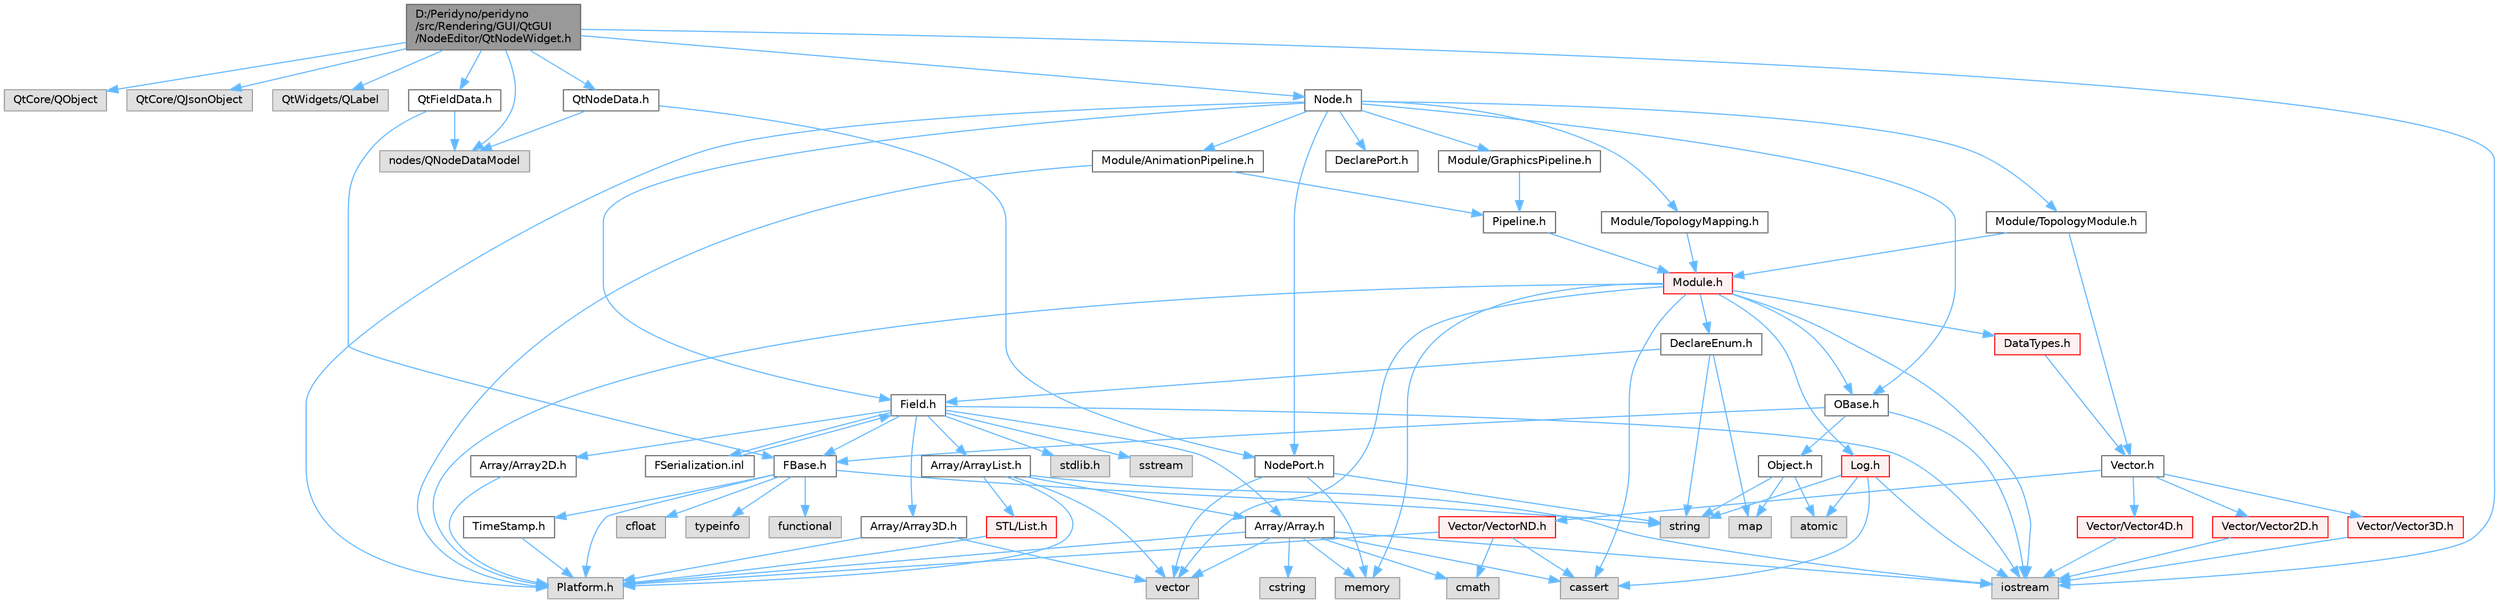 digraph "D:/Peridyno/peridyno/src/Rendering/GUI/QtGUI/NodeEditor/QtNodeWidget.h"
{
 // LATEX_PDF_SIZE
  bgcolor="transparent";
  edge [fontname=Helvetica,fontsize=10,labelfontname=Helvetica,labelfontsize=10];
  node [fontname=Helvetica,fontsize=10,shape=box,height=0.2,width=0.4];
  Node1 [id="Node000001",label="D:/Peridyno/peridyno\l/src/Rendering/GUI/QtGUI\l/NodeEditor/QtNodeWidget.h",height=0.2,width=0.4,color="gray40", fillcolor="grey60", style="filled", fontcolor="black",tooltip=" "];
  Node1 -> Node2 [id="edge1_Node000001_Node000002",color="steelblue1",style="solid",tooltip=" "];
  Node2 [id="Node000002",label="QtCore/QObject",height=0.2,width=0.4,color="grey60", fillcolor="#E0E0E0", style="filled",tooltip=" "];
  Node1 -> Node3 [id="edge2_Node000001_Node000003",color="steelblue1",style="solid",tooltip=" "];
  Node3 [id="Node000003",label="QtCore/QJsonObject",height=0.2,width=0.4,color="grey60", fillcolor="#E0E0E0", style="filled",tooltip=" "];
  Node1 -> Node4 [id="edge3_Node000001_Node000004",color="steelblue1",style="solid",tooltip=" "];
  Node4 [id="Node000004",label="QtWidgets/QLabel",height=0.2,width=0.4,color="grey60", fillcolor="#E0E0E0", style="filled",tooltip=" "];
  Node1 -> Node5 [id="edge4_Node000001_Node000005",color="steelblue1",style="solid",tooltip=" "];
  Node5 [id="Node000005",label="nodes/QNodeDataModel",height=0.2,width=0.4,color="grey60", fillcolor="#E0E0E0", style="filled",tooltip=" "];
  Node1 -> Node6 [id="edge5_Node000001_Node000006",color="steelblue1",style="solid",tooltip=" "];
  Node6 [id="Node000006",label="Node.h",height=0.2,width=0.4,color="grey40", fillcolor="white", style="filled",URL="$_node_8h.html",tooltip=" "];
  Node6 -> Node7 [id="edge6_Node000006_Node000007",color="steelblue1",style="solid",tooltip=" "];
  Node7 [id="Node000007",label="OBase.h",height=0.2,width=0.4,color="grey40", fillcolor="white", style="filled",URL="$_o_base_8h.html",tooltip=" "];
  Node7 -> Node8 [id="edge7_Node000007_Node000008",color="steelblue1",style="solid",tooltip=" "];
  Node8 [id="Node000008",label="iostream",height=0.2,width=0.4,color="grey60", fillcolor="#E0E0E0", style="filled",tooltip=" "];
  Node7 -> Node9 [id="edge8_Node000007_Node000009",color="steelblue1",style="solid",tooltip=" "];
  Node9 [id="Node000009",label="FBase.h",height=0.2,width=0.4,color="grey40", fillcolor="white", style="filled",URL="$_f_base_8h.html",tooltip=" "];
  Node9 -> Node10 [id="edge9_Node000009_Node000010",color="steelblue1",style="solid",tooltip=" "];
  Node10 [id="Node000010",label="Platform.h",height=0.2,width=0.4,color="grey60", fillcolor="#E0E0E0", style="filled",tooltip=" "];
  Node9 -> Node11 [id="edge10_Node000009_Node000011",color="steelblue1",style="solid",tooltip=" "];
  Node11 [id="Node000011",label="TimeStamp.h",height=0.2,width=0.4,color="grey40", fillcolor="white", style="filled",URL="$_time_stamp_8h.html",tooltip=" "];
  Node11 -> Node10 [id="edge11_Node000011_Node000010",color="steelblue1",style="solid",tooltip=" "];
  Node9 -> Node12 [id="edge12_Node000009_Node000012",color="steelblue1",style="solid",tooltip=" "];
  Node12 [id="Node000012",label="typeinfo",height=0.2,width=0.4,color="grey60", fillcolor="#E0E0E0", style="filled",tooltip=" "];
  Node9 -> Node13 [id="edge13_Node000009_Node000013",color="steelblue1",style="solid",tooltip=" "];
  Node13 [id="Node000013",label="string",height=0.2,width=0.4,color="grey60", fillcolor="#E0E0E0", style="filled",tooltip=" "];
  Node9 -> Node14 [id="edge14_Node000009_Node000014",color="steelblue1",style="solid",tooltip=" "];
  Node14 [id="Node000014",label="functional",height=0.2,width=0.4,color="grey60", fillcolor="#E0E0E0", style="filled",tooltip=" "];
  Node9 -> Node15 [id="edge15_Node000009_Node000015",color="steelblue1",style="solid",tooltip=" "];
  Node15 [id="Node000015",label="cfloat",height=0.2,width=0.4,color="grey60", fillcolor="#E0E0E0", style="filled",tooltip=" "];
  Node7 -> Node16 [id="edge16_Node000007_Node000016",color="steelblue1",style="solid",tooltip=" "];
  Node16 [id="Node000016",label="Object.h",height=0.2,width=0.4,color="grey40", fillcolor="white", style="filled",URL="$_object_8h.html",tooltip=" "];
  Node16 -> Node13 [id="edge17_Node000016_Node000013",color="steelblue1",style="solid",tooltip=" "];
  Node16 -> Node17 [id="edge18_Node000016_Node000017",color="steelblue1",style="solid",tooltip=" "];
  Node17 [id="Node000017",label="atomic",height=0.2,width=0.4,color="grey60", fillcolor="#E0E0E0", style="filled",tooltip=" "];
  Node16 -> Node18 [id="edge19_Node000016_Node000018",color="steelblue1",style="solid",tooltip=" "];
  Node18 [id="Node000018",label="map",height=0.2,width=0.4,color="grey60", fillcolor="#E0E0E0", style="filled",tooltip=" "];
  Node6 -> Node19 [id="edge20_Node000006_Node000019",color="steelblue1",style="solid",tooltip=" "];
  Node19 [id="Node000019",label="Field.h",height=0.2,width=0.4,color="grey40", fillcolor="white", style="filled",URL="$_field_8h.html",tooltip=" "];
  Node19 -> Node8 [id="edge21_Node000019_Node000008",color="steelblue1",style="solid",tooltip=" "];
  Node19 -> Node20 [id="edge22_Node000019_Node000020",color="steelblue1",style="solid",tooltip=" "];
  Node20 [id="Node000020",label="stdlib.h",height=0.2,width=0.4,color="grey60", fillcolor="#E0E0E0", style="filled",tooltip=" "];
  Node19 -> Node21 [id="edge23_Node000019_Node000021",color="steelblue1",style="solid",tooltip=" "];
  Node21 [id="Node000021",label="sstream",height=0.2,width=0.4,color="grey60", fillcolor="#E0E0E0", style="filled",tooltip=" "];
  Node19 -> Node9 [id="edge24_Node000019_Node000009",color="steelblue1",style="solid",tooltip=" "];
  Node19 -> Node22 [id="edge25_Node000019_Node000022",color="steelblue1",style="solid",tooltip=" "];
  Node22 [id="Node000022",label="Array/Array.h",height=0.2,width=0.4,color="grey40", fillcolor="white", style="filled",URL="$_array_8h.html",tooltip=" "];
  Node22 -> Node10 [id="edge26_Node000022_Node000010",color="steelblue1",style="solid",tooltip=" "];
  Node22 -> Node23 [id="edge27_Node000022_Node000023",color="steelblue1",style="solid",tooltip=" "];
  Node23 [id="Node000023",label="cassert",height=0.2,width=0.4,color="grey60", fillcolor="#E0E0E0", style="filled",tooltip=" "];
  Node22 -> Node24 [id="edge28_Node000022_Node000024",color="steelblue1",style="solid",tooltip=" "];
  Node24 [id="Node000024",label="vector",height=0.2,width=0.4,color="grey60", fillcolor="#E0E0E0", style="filled",tooltip=" "];
  Node22 -> Node8 [id="edge29_Node000022_Node000008",color="steelblue1",style="solid",tooltip=" "];
  Node22 -> Node25 [id="edge30_Node000022_Node000025",color="steelblue1",style="solid",tooltip=" "];
  Node25 [id="Node000025",label="cstring",height=0.2,width=0.4,color="grey60", fillcolor="#E0E0E0", style="filled",tooltip=" "];
  Node22 -> Node26 [id="edge31_Node000022_Node000026",color="steelblue1",style="solid",tooltip=" "];
  Node26 [id="Node000026",label="memory",height=0.2,width=0.4,color="grey60", fillcolor="#E0E0E0", style="filled",tooltip=" "];
  Node22 -> Node27 [id="edge32_Node000022_Node000027",color="steelblue1",style="solid",tooltip=" "];
  Node27 [id="Node000027",label="cmath",height=0.2,width=0.4,color="grey60", fillcolor="#E0E0E0", style="filled",tooltip=" "];
  Node19 -> Node28 [id="edge33_Node000019_Node000028",color="steelblue1",style="solid",tooltip=" "];
  Node28 [id="Node000028",label="Array/Array2D.h",height=0.2,width=0.4,color="grey40", fillcolor="white", style="filled",URL="$_array2_d_8h.html",tooltip=" "];
  Node28 -> Node10 [id="edge34_Node000028_Node000010",color="steelblue1",style="solid",tooltip=" "];
  Node19 -> Node29 [id="edge35_Node000019_Node000029",color="steelblue1",style="solid",tooltip=" "];
  Node29 [id="Node000029",label="Array/Array3D.h",height=0.2,width=0.4,color="grey40", fillcolor="white", style="filled",URL="$_array3_d_8h.html",tooltip=" "];
  Node29 -> Node10 [id="edge36_Node000029_Node000010",color="steelblue1",style="solid",tooltip=" "];
  Node29 -> Node24 [id="edge37_Node000029_Node000024",color="steelblue1",style="solid",tooltip=" "];
  Node19 -> Node30 [id="edge38_Node000019_Node000030",color="steelblue1",style="solid",tooltip=" "];
  Node30 [id="Node000030",label="Array/ArrayList.h",height=0.2,width=0.4,color="grey40", fillcolor="white", style="filled",URL="$_array_list_8h.html",tooltip=" "];
  Node30 -> Node24 [id="edge39_Node000030_Node000024",color="steelblue1",style="solid",tooltip=" "];
  Node30 -> Node8 [id="edge40_Node000030_Node000008",color="steelblue1",style="solid",tooltip=" "];
  Node30 -> Node10 [id="edge41_Node000030_Node000010",color="steelblue1",style="solid",tooltip=" "];
  Node30 -> Node31 [id="edge42_Node000030_Node000031",color="steelblue1",style="solid",tooltip=" "];
  Node31 [id="Node000031",label="STL/List.h",height=0.2,width=0.4,color="red", fillcolor="#FFF0F0", style="filled",URL="$_list_8h.html",tooltip=" "];
  Node31 -> Node10 [id="edge43_Node000031_Node000010",color="steelblue1",style="solid",tooltip=" "];
  Node30 -> Node22 [id="edge44_Node000030_Node000022",color="steelblue1",style="solid",tooltip=" "];
  Node19 -> Node71 [id="edge45_Node000019_Node000071",color="steelblue1",style="solid",tooltip=" "];
  Node71 [id="Node000071",label="FSerialization.inl",height=0.2,width=0.4,color="grey40", fillcolor="white", style="filled",URL="$_f_serialization_8inl.html",tooltip=" "];
  Node71 -> Node19 [id="edge46_Node000071_Node000019",color="steelblue1",style="solid",tooltip=" "];
  Node6 -> Node10 [id="edge47_Node000006_Node000010",color="steelblue1",style="solid",tooltip=" "];
  Node6 -> Node72 [id="edge48_Node000006_Node000072",color="steelblue1",style="solid",tooltip=" "];
  Node72 [id="Node000072",label="DeclarePort.h",height=0.2,width=0.4,color="grey40", fillcolor="white", style="filled",URL="$_declare_port_8h.html",tooltip=" "];
  Node6 -> Node73 [id="edge49_Node000006_Node000073",color="steelblue1",style="solid",tooltip=" "];
  Node73 [id="Node000073",label="NodePort.h",height=0.2,width=0.4,color="grey40", fillcolor="white", style="filled",URL="$_node_port_8h.html",tooltip=" "];
  Node73 -> Node13 [id="edge50_Node000073_Node000013",color="steelblue1",style="solid",tooltip=" "];
  Node73 -> Node24 [id="edge51_Node000073_Node000024",color="steelblue1",style="solid",tooltip=" "];
  Node73 -> Node26 [id="edge52_Node000073_Node000026",color="steelblue1",style="solid",tooltip=" "];
  Node6 -> Node74 [id="edge53_Node000006_Node000074",color="steelblue1",style="solid",tooltip=" "];
  Node74 [id="Node000074",label="Module/TopologyModule.h",height=0.2,width=0.4,color="grey40", fillcolor="white", style="filled",URL="$_topology_module_8h.html",tooltip=" "];
  Node74 -> Node35 [id="edge54_Node000074_Node000035",color="steelblue1",style="solid",tooltip=" "];
  Node35 [id="Node000035",label="Vector.h",height=0.2,width=0.4,color="grey40", fillcolor="white", style="filled",URL="$_vector_8h.html",tooltip=" "];
  Node35 -> Node36 [id="edge55_Node000035_Node000036",color="steelblue1",style="solid",tooltip=" "];
  Node36 [id="Node000036",label="Vector/Vector2D.h",height=0.2,width=0.4,color="red", fillcolor="#FFF0F0", style="filled",URL="$_vector2_d_8h.html",tooltip=" "];
  Node36 -> Node8 [id="edge56_Node000036_Node000008",color="steelblue1",style="solid",tooltip=" "];
  Node35 -> Node42 [id="edge57_Node000035_Node000042",color="steelblue1",style="solid",tooltip=" "];
  Node42 [id="Node000042",label="Vector/Vector3D.h",height=0.2,width=0.4,color="red", fillcolor="#FFF0F0", style="filled",URL="$_vector3_d_8h.html",tooltip=" "];
  Node42 -> Node8 [id="edge58_Node000042_Node000008",color="steelblue1",style="solid",tooltip=" "];
  Node35 -> Node45 [id="edge59_Node000035_Node000045",color="steelblue1",style="solid",tooltip=" "];
  Node45 [id="Node000045",label="Vector/Vector4D.h",height=0.2,width=0.4,color="red", fillcolor="#FFF0F0", style="filled",URL="$_vector4_d_8h.html",tooltip=" "];
  Node45 -> Node8 [id="edge60_Node000045_Node000008",color="steelblue1",style="solid",tooltip=" "];
  Node35 -> Node48 [id="edge61_Node000035_Node000048",color="steelblue1",style="solid",tooltip=" "];
  Node48 [id="Node000048",label="Vector/VectorND.h",height=0.2,width=0.4,color="red", fillcolor="#FFF0F0", style="filled",URL="$_vector_n_d_8h.html",tooltip=" "];
  Node48 -> Node27 [id="edge62_Node000048_Node000027",color="steelblue1",style="solid",tooltip=" "];
  Node48 -> Node23 [id="edge63_Node000048_Node000023",color="steelblue1",style="solid",tooltip=" "];
  Node48 -> Node10 [id="edge64_Node000048_Node000010",color="steelblue1",style="solid",tooltip=" "];
  Node74 -> Node75 [id="edge65_Node000074_Node000075",color="steelblue1",style="solid",tooltip=" "];
  Node75 [id="Node000075",label="Module.h",height=0.2,width=0.4,color="red", fillcolor="#FFF0F0", style="filled",URL="$_module_8h.html",tooltip=" "];
  Node75 -> Node10 [id="edge66_Node000075_Node000010",color="steelblue1",style="solid",tooltip=" "];
  Node75 -> Node26 [id="edge67_Node000075_Node000026",color="steelblue1",style="solid",tooltip=" "];
  Node75 -> Node24 [id="edge68_Node000075_Node000024",color="steelblue1",style="solid",tooltip=" "];
  Node75 -> Node23 [id="edge69_Node000075_Node000023",color="steelblue1",style="solid",tooltip=" "];
  Node75 -> Node8 [id="edge70_Node000075_Node000008",color="steelblue1",style="solid",tooltip=" "];
  Node75 -> Node7 [id="edge71_Node000075_Node000007",color="steelblue1",style="solid",tooltip=" "];
  Node75 -> Node76 [id="edge72_Node000075_Node000076",color="steelblue1",style="solid",tooltip=" "];
  Node76 [id="Node000076",label="Log.h",height=0.2,width=0.4,color="red", fillcolor="#FFF0F0", style="filled",URL="$_log_8h.html",tooltip=" "];
  Node76 -> Node13 [id="edge73_Node000076_Node000013",color="steelblue1",style="solid",tooltip=" "];
  Node76 -> Node8 [id="edge74_Node000076_Node000008",color="steelblue1",style="solid",tooltip=" "];
  Node76 -> Node23 [id="edge75_Node000076_Node000023",color="steelblue1",style="solid",tooltip=" "];
  Node76 -> Node17 [id="edge76_Node000076_Node000017",color="steelblue1",style="solid",tooltip=" "];
  Node75 -> Node85 [id="edge77_Node000075_Node000085",color="steelblue1",style="solid",tooltip=" "];
  Node85 [id="Node000085",label="DataTypes.h",height=0.2,width=0.4,color="red", fillcolor="#FFF0F0", style="filled",URL="$_data_types_8h.html",tooltip=" "];
  Node85 -> Node35 [id="edge78_Node000085_Node000035",color="steelblue1",style="solid",tooltip=" "];
  Node75 -> Node90 [id="edge79_Node000075_Node000090",color="steelblue1",style="solid",tooltip=" "];
  Node90 [id="Node000090",label="DeclareEnum.h",height=0.2,width=0.4,color="grey40", fillcolor="white", style="filled",URL="$_declare_enum_8h.html",tooltip=" "];
  Node90 -> Node18 [id="edge80_Node000090_Node000018",color="steelblue1",style="solid",tooltip=" "];
  Node90 -> Node13 [id="edge81_Node000090_Node000013",color="steelblue1",style="solid",tooltip=" "];
  Node90 -> Node19 [id="edge82_Node000090_Node000019",color="steelblue1",style="solid",tooltip=" "];
  Node6 -> Node95 [id="edge83_Node000006_Node000095",color="steelblue1",style="solid",tooltip=" "];
  Node95 [id="Node000095",label="Module/TopologyMapping.h",height=0.2,width=0.4,color="grey40", fillcolor="white", style="filled",URL="$_topology_mapping_8h.html",tooltip=" "];
  Node95 -> Node75 [id="edge84_Node000095_Node000075",color="steelblue1",style="solid",tooltip=" "];
  Node6 -> Node96 [id="edge85_Node000006_Node000096",color="steelblue1",style="solid",tooltip=" "];
  Node96 [id="Node000096",label="Module/AnimationPipeline.h",height=0.2,width=0.4,color="grey40", fillcolor="white", style="filled",URL="$_animation_pipeline_8h.html",tooltip=" "];
  Node96 -> Node97 [id="edge86_Node000096_Node000097",color="steelblue1",style="solid",tooltip=" "];
  Node97 [id="Node000097",label="Pipeline.h",height=0.2,width=0.4,color="grey40", fillcolor="white", style="filled",URL="$_pipeline_8h.html",tooltip=" "];
  Node97 -> Node75 [id="edge87_Node000097_Node000075",color="steelblue1",style="solid",tooltip=" "];
  Node96 -> Node10 [id="edge88_Node000096_Node000010",color="steelblue1",style="solid",tooltip=" "];
  Node6 -> Node98 [id="edge89_Node000006_Node000098",color="steelblue1",style="solid",tooltip=" "];
  Node98 [id="Node000098",label="Module/GraphicsPipeline.h",height=0.2,width=0.4,color="grey40", fillcolor="white", style="filled",URL="$_graphics_pipeline_8h.html",tooltip=" "];
  Node98 -> Node97 [id="edge90_Node000098_Node000097",color="steelblue1",style="solid",tooltip=" "];
  Node1 -> Node99 [id="edge91_Node000001_Node000099",color="steelblue1",style="solid",tooltip=" "];
  Node99 [id="Node000099",label="QtNodeData.h",height=0.2,width=0.4,color="grey40", fillcolor="white", style="filled",URL="$_qt_node_data_8h.html",tooltip=" "];
  Node99 -> Node5 [id="edge92_Node000099_Node000005",color="steelblue1",style="solid",tooltip=" "];
  Node99 -> Node73 [id="edge93_Node000099_Node000073",color="steelblue1",style="solid",tooltip=" "];
  Node1 -> Node100 [id="edge94_Node000001_Node000100",color="steelblue1",style="solid",tooltip=" "];
  Node100 [id="Node000100",label="QtFieldData.h",height=0.2,width=0.4,color="grey40", fillcolor="white", style="filled",URL="$_qt_field_data_8h.html",tooltip=" "];
  Node100 -> Node5 [id="edge95_Node000100_Node000005",color="steelblue1",style="solid",tooltip=" "];
  Node100 -> Node9 [id="edge96_Node000100_Node000009",color="steelblue1",style="solid",tooltip=" "];
  Node1 -> Node8 [id="edge97_Node000001_Node000008",color="steelblue1",style="solid",tooltip=" "];
}
